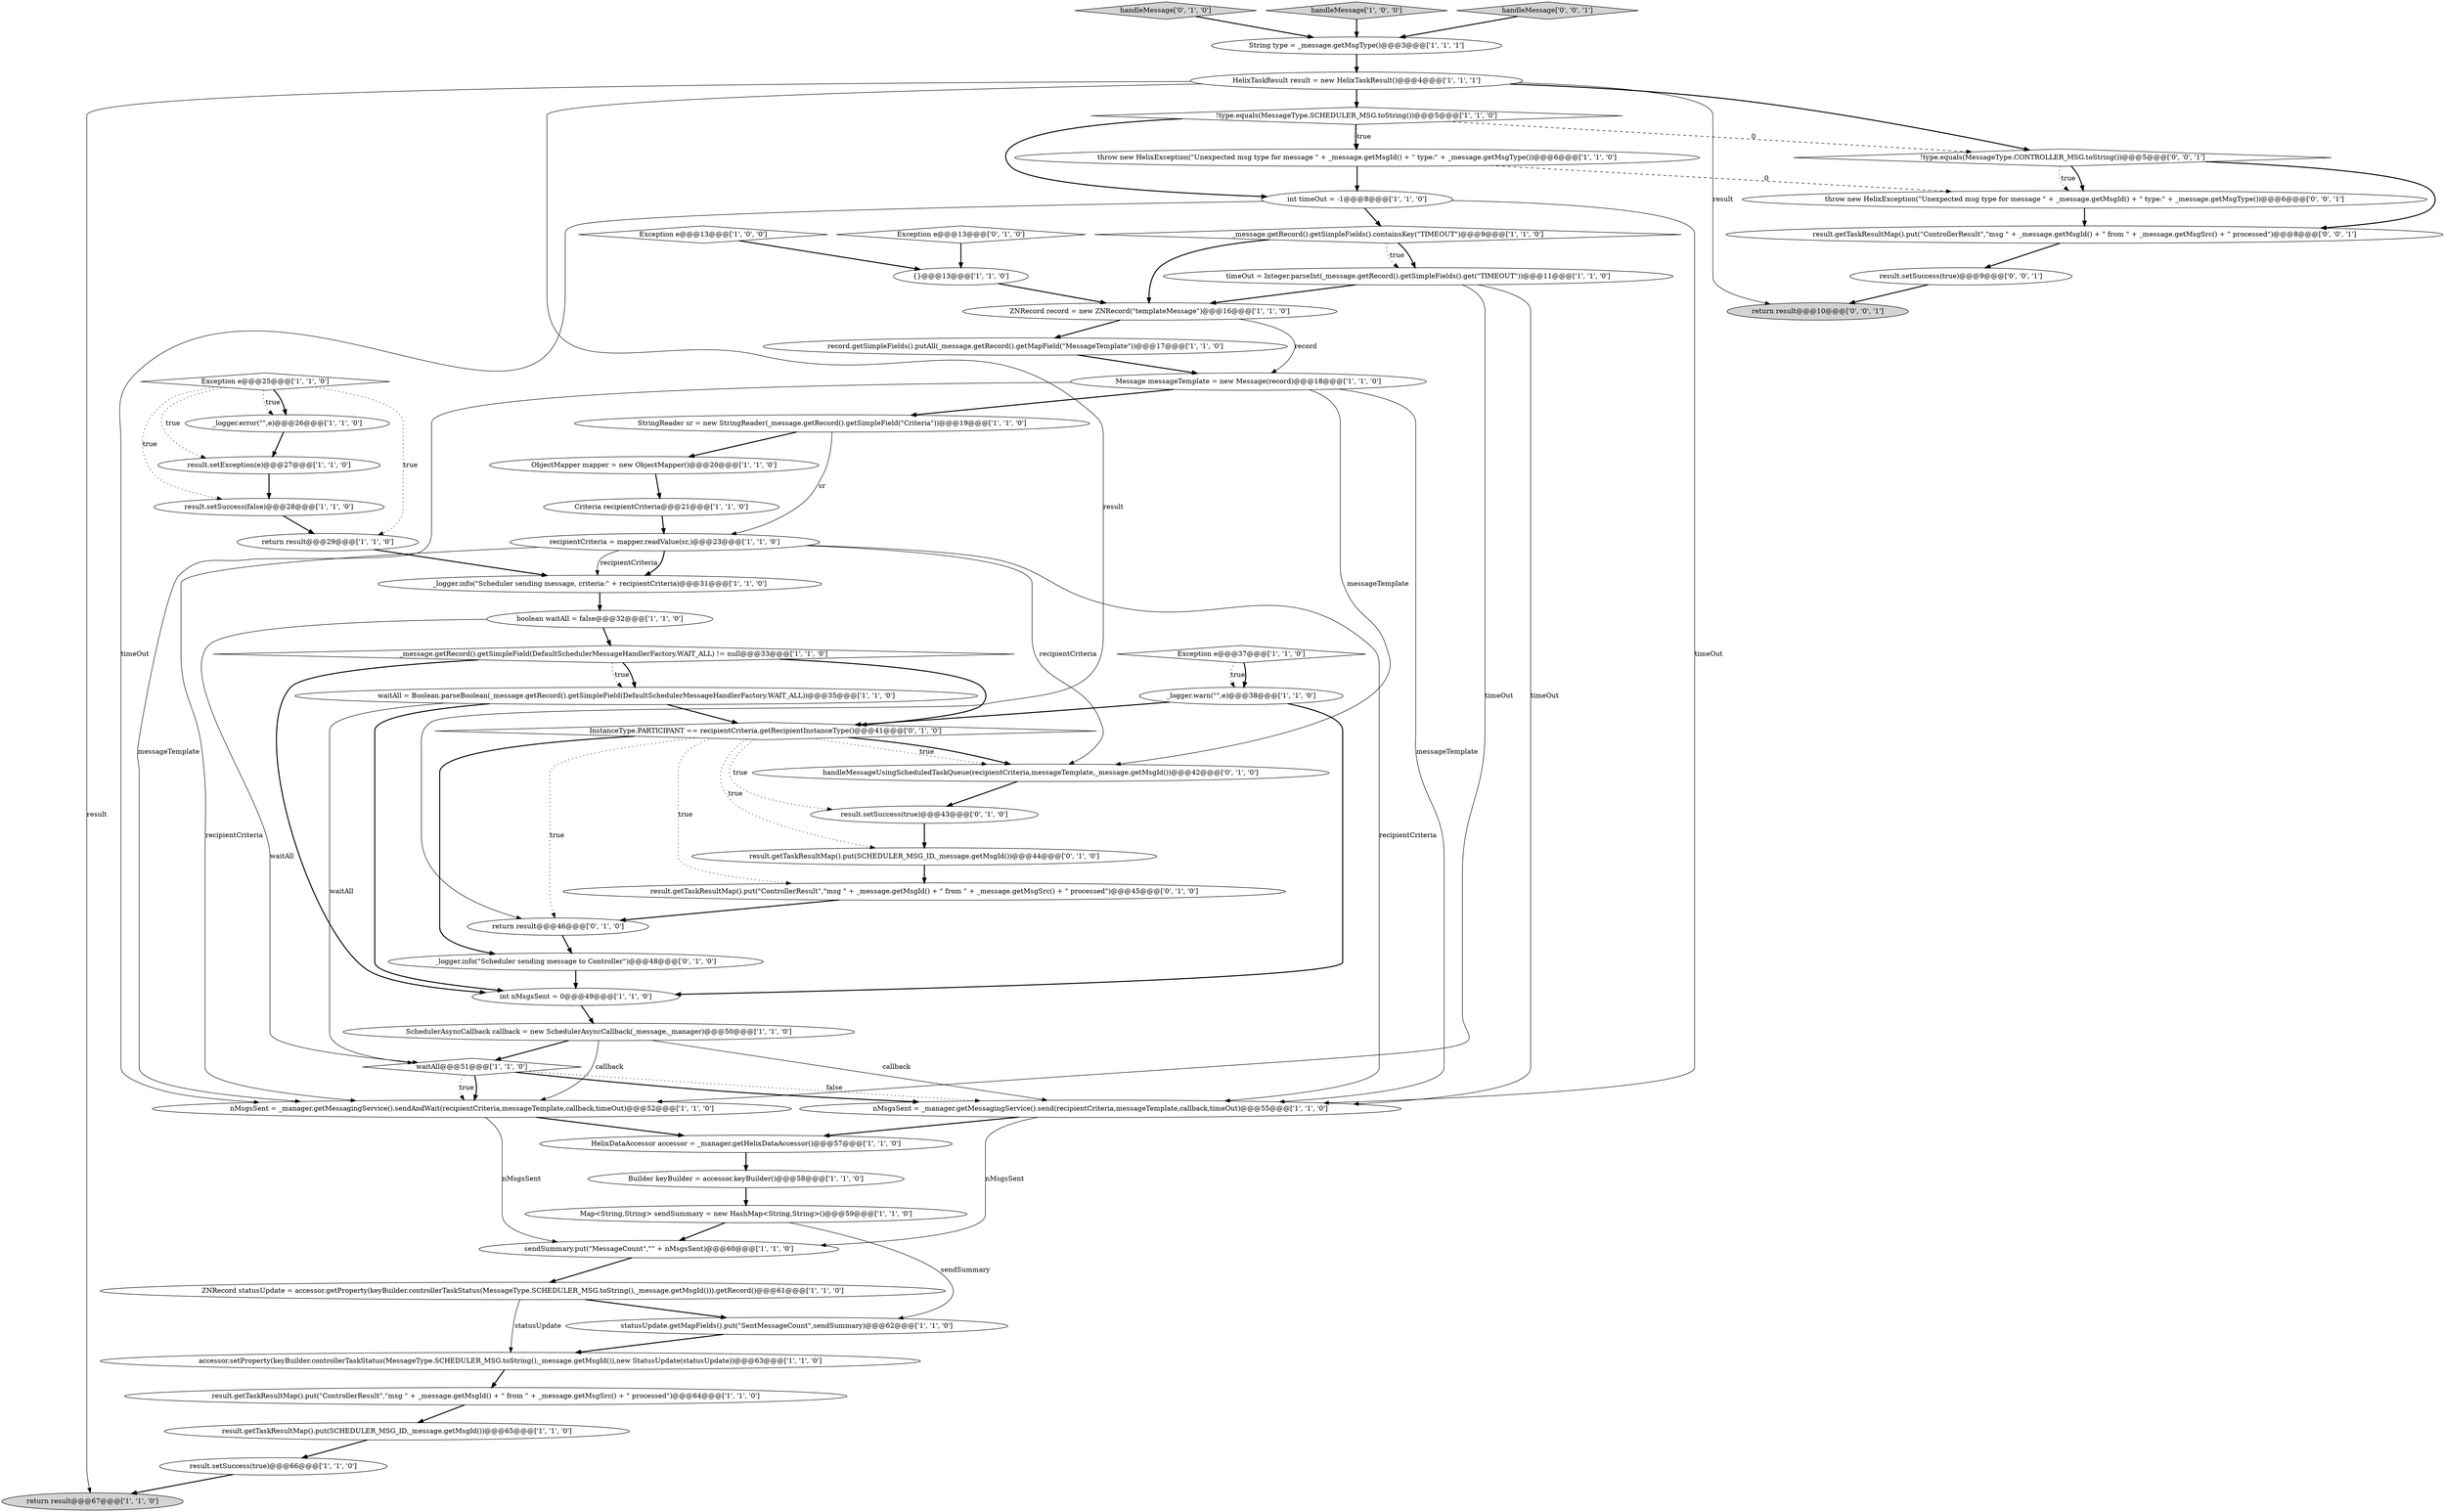 digraph {
12 [style = filled, label = "Map<String,String> sendSummary = new HashMap<String,String>()@@@59@@@['1', '1', '0']", fillcolor = white, shape = ellipse image = "AAA0AAABBB1BBB"];
46 [style = filled, label = "_logger.info(\"Scheduler sending message to Controller\")@@@48@@@['0', '1', '0']", fillcolor = white, shape = ellipse image = "AAA1AAABBB2BBB"];
9 [style = filled, label = "Builder keyBuilder = accessor.keyBuilder()@@@58@@@['1', '1', '0']", fillcolor = white, shape = ellipse image = "AAA0AAABBB1BBB"];
5 [style = filled, label = "Message messageTemplate = new Message(record)@@@18@@@['1', '1', '0']", fillcolor = white, shape = ellipse image = "AAA0AAABBB1BBB"];
21 [style = filled, label = "_logger.warn(\"\",e)@@@38@@@['1', '1', '0']", fillcolor = white, shape = ellipse image = "AAA0AAABBB1BBB"];
39 [style = filled, label = "waitAll@@@51@@@['1', '1', '0']", fillcolor = white, shape = diamond image = "AAA0AAABBB1BBB"];
10 [style = filled, label = "HelixDataAccessor accessor = _manager.getHelixDataAccessor()@@@57@@@['1', '1', '0']", fillcolor = white, shape = ellipse image = "AAA0AAABBB1BBB"];
20 [style = filled, label = "Exception e@@@25@@@['1', '1', '0']", fillcolor = white, shape = diamond image = "AAA0AAABBB1BBB"];
24 [style = filled, label = "!type.equals(MessageType.SCHEDULER_MSG.toString())@@@5@@@['1', '1', '0']", fillcolor = white, shape = diamond image = "AAA0AAABBB1BBB"];
14 [style = filled, label = "waitAll = Boolean.parseBoolean(_message.getRecord().getSimpleField(DefaultSchedulerMessageHandlerFactory.WAIT_ALL))@@@35@@@['1', '1', '0']", fillcolor = white, shape = ellipse image = "AAA0AAABBB1BBB"];
49 [style = filled, label = "result.setSuccess(true)@@@43@@@['0', '1', '0']", fillcolor = white, shape = ellipse image = "AAA1AAABBB2BBB"];
54 [style = filled, label = "result.getTaskResultMap().put(\"ControllerResult\",\"msg \" + _message.getMsgId() + \" from \" + _message.getMsgSrc() + \" processed\")@@@8@@@['0', '0', '1']", fillcolor = white, shape = ellipse image = "AAA0AAABBB3BBB"];
16 [style = filled, label = "StringReader sr = new StringReader(_message.getRecord().getSimpleField(\"Criteria\"))@@@19@@@['1', '1', '0']", fillcolor = white, shape = ellipse image = "AAA0AAABBB1BBB"];
56 [style = filled, label = "!type.equals(MessageType.CONTROLLER_MSG.toString())@@@5@@@['0', '0', '1']", fillcolor = white, shape = diamond image = "AAA0AAABBB3BBB"];
48 [style = filled, label = "result.getTaskResultMap().put(SCHEDULER_MSG_ID,_message.getMsgId())@@@44@@@['0', '1', '0']", fillcolor = white, shape = ellipse image = "AAA1AAABBB2BBB"];
52 [style = filled, label = "handleMessage['0', '1', '0']", fillcolor = lightgray, shape = diamond image = "AAA0AAABBB2BBB"];
19 [style = filled, label = "timeOut = Integer.parseInt(_message.getRecord().getSimpleFields().get(\"TIMEOUT\"))@@@11@@@['1', '1', '0']", fillcolor = white, shape = ellipse image = "AAA0AAABBB1BBB"];
37 [style = filled, label = "result.setSuccess(false)@@@28@@@['1', '1', '0']", fillcolor = white, shape = ellipse image = "AAA0AAABBB1BBB"];
7 [style = filled, label = "Criteria recipientCriteria@@@21@@@['1', '1', '0']", fillcolor = white, shape = ellipse image = "AAA0AAABBB1BBB"];
31 [style = filled, label = "throw new HelixException(\"Unexpected msg type for message \" + _message.getMsgId() + \" type:\" + _message.getMsgType())@@@6@@@['1', '1', '0']", fillcolor = white, shape = ellipse image = "AAA0AAABBB1BBB"];
22 [style = filled, label = "accessor.setProperty(keyBuilder.controllerTaskStatus(MessageType.SCHEDULER_MSG.toString(),_message.getMsgId()),new StatusUpdate(statusUpdate))@@@63@@@['1', '1', '0']", fillcolor = white, shape = ellipse image = "AAA0AAABBB1BBB"];
58 [style = filled, label = "throw new HelixException(\"Unexpected msg type for message \" + _message.getMsgId() + \" type:\" + _message.getMsgType())@@@6@@@['0', '0', '1']", fillcolor = white, shape = ellipse image = "AAA0AAABBB3BBB"];
23 [style = filled, label = "recipientCriteria = mapper.readValue(sr,)@@@23@@@['1', '1', '0']", fillcolor = white, shape = ellipse image = "AAA0AAABBB1BBB"];
33 [style = filled, label = "_logger.info(\"Scheduler sending message, criteria:\" + recipientCriteria)@@@31@@@['1', '1', '0']", fillcolor = white, shape = ellipse image = "AAA0AAABBB1BBB"];
51 [style = filled, label = "result.getTaskResultMap().put(\"ControllerResult\",\"msg \" + _message.getMsgId() + \" from \" + _message.getMsgSrc() + \" processed\")@@@45@@@['0', '1', '0']", fillcolor = white, shape = ellipse image = "AAA1AAABBB2BBB"];
34 [style = filled, label = "HelixTaskResult result = new HelixTaskResult()@@@4@@@['1', '1', '1']", fillcolor = white, shape = ellipse image = "AAA0AAABBB1BBB"];
32 [style = filled, label = "{}@@@13@@@['1', '1', '0']", fillcolor = white, shape = ellipse image = "AAA0AAABBB1BBB"];
1 [style = filled, label = "nMsgsSent = _manager.getMessagingService().send(recipientCriteria,messageTemplate,callback,timeOut)@@@55@@@['1', '1', '0']", fillcolor = white, shape = ellipse image = "AAA0AAABBB1BBB"];
41 [style = filled, label = "int nMsgsSent = 0@@@49@@@['1', '1', '0']", fillcolor = white, shape = ellipse image = "AAA0AAABBB1BBB"];
45 [style = filled, label = "handleMessageUsingScheduledTaskQueue(recipientCriteria,messageTemplate,_message.getMsgId())@@@42@@@['0', '1', '0']", fillcolor = white, shape = ellipse image = "AAA1AAABBB2BBB"];
57 [style = filled, label = "result.setSuccess(true)@@@9@@@['0', '0', '1']", fillcolor = white, shape = ellipse image = "AAA0AAABBB3BBB"];
26 [style = filled, label = "Exception e@@@13@@@['1', '0', '0']", fillcolor = white, shape = diamond image = "AAA0AAABBB1BBB"];
18 [style = filled, label = "sendSummary.put(\"MessageCount\",\"\" + nMsgsSent)@@@60@@@['1', '1', '0']", fillcolor = white, shape = ellipse image = "AAA0AAABBB1BBB"];
3 [style = filled, label = "_logger.error(\"\",e)@@@26@@@['1', '1', '0']", fillcolor = white, shape = ellipse image = "AAA0AAABBB1BBB"];
40 [style = filled, label = "result.getTaskResultMap().put(\"ControllerResult\",\"msg \" + _message.getMsgId() + \" from \" + _message.getMsgSrc() + \" processed\")@@@64@@@['1', '1', '0']", fillcolor = white, shape = ellipse image = "AAA0AAABBB1BBB"];
36 [style = filled, label = "record.getSimpleFields().putAll(_message.getRecord().getMapField(\"MessageTemplate\"))@@@17@@@['1', '1', '0']", fillcolor = white, shape = ellipse image = "AAA0AAABBB1BBB"];
28 [style = filled, label = "return result@@@29@@@['1', '1', '0']", fillcolor = white, shape = ellipse image = "AAA0AAABBB1BBB"];
42 [style = filled, label = "ZNRecord statusUpdate = accessor.getProperty(keyBuilder.controllerTaskStatus(MessageType.SCHEDULER_MSG.toString(),_message.getMsgId())).getRecord()@@@61@@@['1', '1', '0']", fillcolor = white, shape = ellipse image = "AAA0AAABBB1BBB"];
0 [style = filled, label = "SchedulerAsyncCallback callback = new SchedulerAsyncCallback(_message,_manager)@@@50@@@['1', '1', '0']", fillcolor = white, shape = ellipse image = "AAA0AAABBB1BBB"];
2 [style = filled, label = "int timeOut = -1@@@8@@@['1', '1', '0']", fillcolor = white, shape = ellipse image = "AAA0AAABBB1BBB"];
15 [style = filled, label = "nMsgsSent = _manager.getMessagingService().sendAndWait(recipientCriteria,messageTemplate,callback,timeOut)@@@52@@@['1', '1', '0']", fillcolor = white, shape = ellipse image = "AAA0AAABBB1BBB"];
30 [style = filled, label = "result.setException(e)@@@27@@@['1', '1', '0']", fillcolor = white, shape = ellipse image = "AAA0AAABBB1BBB"];
44 [style = filled, label = "InstanceType.PARTICIPANT == recipientCriteria.getRecipientInstanceType()@@@41@@@['0', '1', '0']", fillcolor = white, shape = diamond image = "AAA1AAABBB2BBB"];
27 [style = filled, label = "handleMessage['1', '0', '0']", fillcolor = lightgray, shape = diamond image = "AAA0AAABBB1BBB"];
53 [style = filled, label = "return result@@@10@@@['0', '0', '1']", fillcolor = lightgray, shape = ellipse image = "AAA0AAABBB3BBB"];
11 [style = filled, label = "statusUpdate.getMapFields().put(\"SentMessageCount\",sendSummary)@@@62@@@['1', '1', '0']", fillcolor = white, shape = ellipse image = "AAA0AAABBB1BBB"];
29 [style = filled, label = "result.getTaskResultMap().put(SCHEDULER_MSG_ID,_message.getMsgId())@@@65@@@['1', '1', '0']", fillcolor = white, shape = ellipse image = "AAA0AAABBB1BBB"];
8 [style = filled, label = "return result@@@67@@@['1', '1', '0']", fillcolor = lightgray, shape = ellipse image = "AAA0AAABBB1BBB"];
38 [style = filled, label = "boolean waitAll = false@@@32@@@['1', '1', '0']", fillcolor = white, shape = ellipse image = "AAA0AAABBB1BBB"];
47 [style = filled, label = "Exception e@@@13@@@['0', '1', '0']", fillcolor = white, shape = diamond image = "AAA0AAABBB2BBB"];
17 [style = filled, label = "ObjectMapper mapper = new ObjectMapper()@@@20@@@['1', '1', '0']", fillcolor = white, shape = ellipse image = "AAA0AAABBB1BBB"];
13 [style = filled, label = "Exception e@@@37@@@['1', '1', '0']", fillcolor = white, shape = diamond image = "AAA0AAABBB1BBB"];
35 [style = filled, label = "ZNRecord record = new ZNRecord(\"templateMessage\")@@@16@@@['1', '1', '0']", fillcolor = white, shape = ellipse image = "AAA0AAABBB1BBB"];
25 [style = filled, label = "_message.getRecord().getSimpleFields().containsKey(\"TIMEOUT\")@@@9@@@['1', '1', '0']", fillcolor = white, shape = diamond image = "AAA0AAABBB1BBB"];
50 [style = filled, label = "return result@@@46@@@['0', '1', '0']", fillcolor = white, shape = ellipse image = "AAA1AAABBB2BBB"];
4 [style = filled, label = "_message.getRecord().getSimpleField(DefaultSchedulerMessageHandlerFactory.WAIT_ALL) != null@@@33@@@['1', '1', '0']", fillcolor = white, shape = diamond image = "AAA0AAABBB1BBB"];
43 [style = filled, label = "result.setSuccess(true)@@@66@@@['1', '1', '0']", fillcolor = white, shape = ellipse image = "AAA0AAABBB1BBB"];
6 [style = filled, label = "String type = _message.getMsgType()@@@3@@@['1', '1', '1']", fillcolor = white, shape = ellipse image = "AAA0AAABBB1BBB"];
55 [style = filled, label = "handleMessage['0', '0', '1']", fillcolor = lightgray, shape = diamond image = "AAA0AAABBB3BBB"];
7->23 [style = bold, label=""];
11->22 [style = bold, label=""];
35->5 [style = solid, label="record"];
19->15 [style = solid, label="timeOut"];
56->58 [style = bold, label=""];
25->19 [style = bold, label=""];
50->46 [style = bold, label=""];
34->50 [style = solid, label="result"];
25->35 [style = bold, label=""];
37->28 [style = bold, label=""];
22->40 [style = bold, label=""];
44->49 [style = dotted, label="true"];
44->45 [style = dotted, label="true"];
23->1 [style = solid, label="recipientCriteria"];
5->15 [style = solid, label="messageTemplate"];
0->1 [style = solid, label="callback"];
21->44 [style = bold, label=""];
34->56 [style = bold, label=""];
20->28 [style = dotted, label="true"];
9->12 [style = bold, label=""];
20->37 [style = dotted, label="true"];
1->10 [style = bold, label=""];
44->46 [style = bold, label=""];
24->2 [style = bold, label=""];
38->4 [style = bold, label=""];
23->45 [style = solid, label="recipientCriteria"];
31->58 [style = dashed, label="0"];
23->33 [style = solid, label="recipientCriteria"];
23->33 [style = bold, label=""];
3->30 [style = bold, label=""];
47->32 [style = bold, label=""];
42->22 [style = solid, label="statusUpdate"];
14->41 [style = bold, label=""];
51->50 [style = bold, label=""];
54->57 [style = bold, label=""];
2->15 [style = solid, label="timeOut"];
16->23 [style = solid, label="sr"];
28->33 [style = bold, label=""];
2->1 [style = solid, label="timeOut"];
26->32 [style = bold, label=""];
55->6 [style = bold, label=""];
35->36 [style = bold, label=""];
12->18 [style = bold, label=""];
20->30 [style = dotted, label="true"];
39->15 [style = bold, label=""];
19->1 [style = solid, label="timeOut"];
46->41 [style = bold, label=""];
39->15 [style = dotted, label="true"];
24->56 [style = dashed, label="0"];
12->11 [style = solid, label="sendSummary"];
5->16 [style = bold, label=""];
19->35 [style = bold, label=""];
20->3 [style = dotted, label="true"];
5->45 [style = solid, label="messageTemplate"];
20->3 [style = bold, label=""];
0->39 [style = bold, label=""];
52->6 [style = bold, label=""];
39->1 [style = dotted, label="false"];
41->0 [style = bold, label=""];
42->11 [style = bold, label=""];
5->1 [style = solid, label="messageTemplate"];
23->15 [style = solid, label="recipientCriteria"];
44->48 [style = dotted, label="true"];
34->53 [style = solid, label="result"];
44->50 [style = dotted, label="true"];
24->31 [style = bold, label=""];
1->18 [style = solid, label="nMsgsSent"];
25->19 [style = dotted, label="true"];
4->14 [style = dotted, label="true"];
58->54 [style = bold, label=""];
33->38 [style = bold, label=""];
40->29 [style = bold, label=""];
27->6 [style = bold, label=""];
49->48 [style = bold, label=""];
16->17 [style = bold, label=""];
17->7 [style = bold, label=""];
15->10 [style = bold, label=""];
43->8 [style = bold, label=""];
21->41 [style = bold, label=""];
15->18 [style = solid, label="nMsgsSent"];
34->8 [style = solid, label="result"];
13->21 [style = dotted, label="true"];
18->42 [style = bold, label=""];
56->58 [style = dotted, label="true"];
30->37 [style = bold, label=""];
48->51 [style = bold, label=""];
10->9 [style = bold, label=""];
34->24 [style = bold, label=""];
44->45 [style = bold, label=""];
36->5 [style = bold, label=""];
24->31 [style = dotted, label="true"];
2->25 [style = bold, label=""];
39->1 [style = bold, label=""];
45->49 [style = bold, label=""];
56->54 [style = bold, label=""];
57->53 [style = bold, label=""];
14->44 [style = bold, label=""];
29->43 [style = bold, label=""];
32->35 [style = bold, label=""];
4->41 [style = bold, label=""];
0->15 [style = solid, label="callback"];
6->34 [style = bold, label=""];
38->39 [style = solid, label="waitAll"];
31->2 [style = bold, label=""];
4->14 [style = bold, label=""];
14->39 [style = solid, label="waitAll"];
44->51 [style = dotted, label="true"];
4->44 [style = bold, label=""];
13->21 [style = bold, label=""];
}
